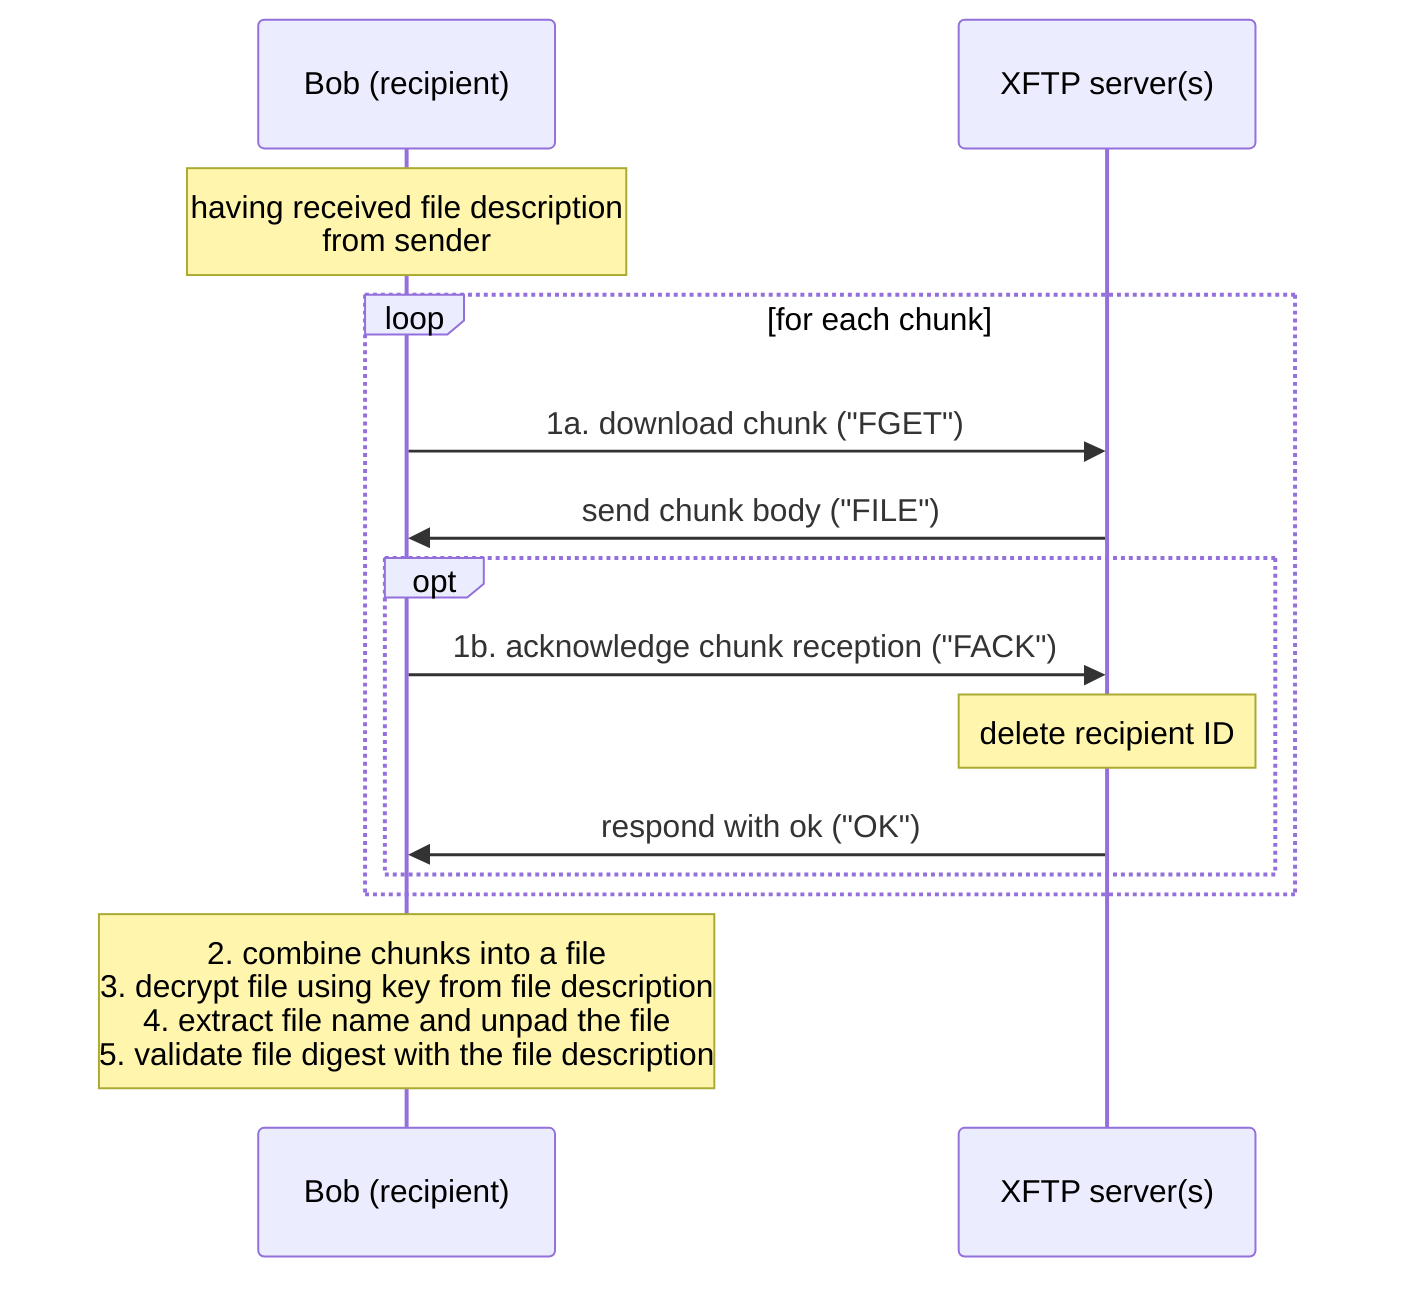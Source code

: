 sequenceDiagram
  participant B as Bob (recipient)
  participant S as XFTP server(s)

  note over B: having received file description<br>from sender

  loop for each chunk
    B ->> S: 1a. download chunk ("FGET")
    S ->> B: send chunk body ("FILE")

    opt
      B ->> S: 1b. acknowledge chunk reception ("FACK")
      note over S: delete recipient ID
      S ->> B: respond with ok ("OK")
    end
  end

  note over B: 2. combine chunks into a file<br>3. decrypt file using key from file description<br>4. extract file name and unpad the file<br>5. validate file digest with the file description
